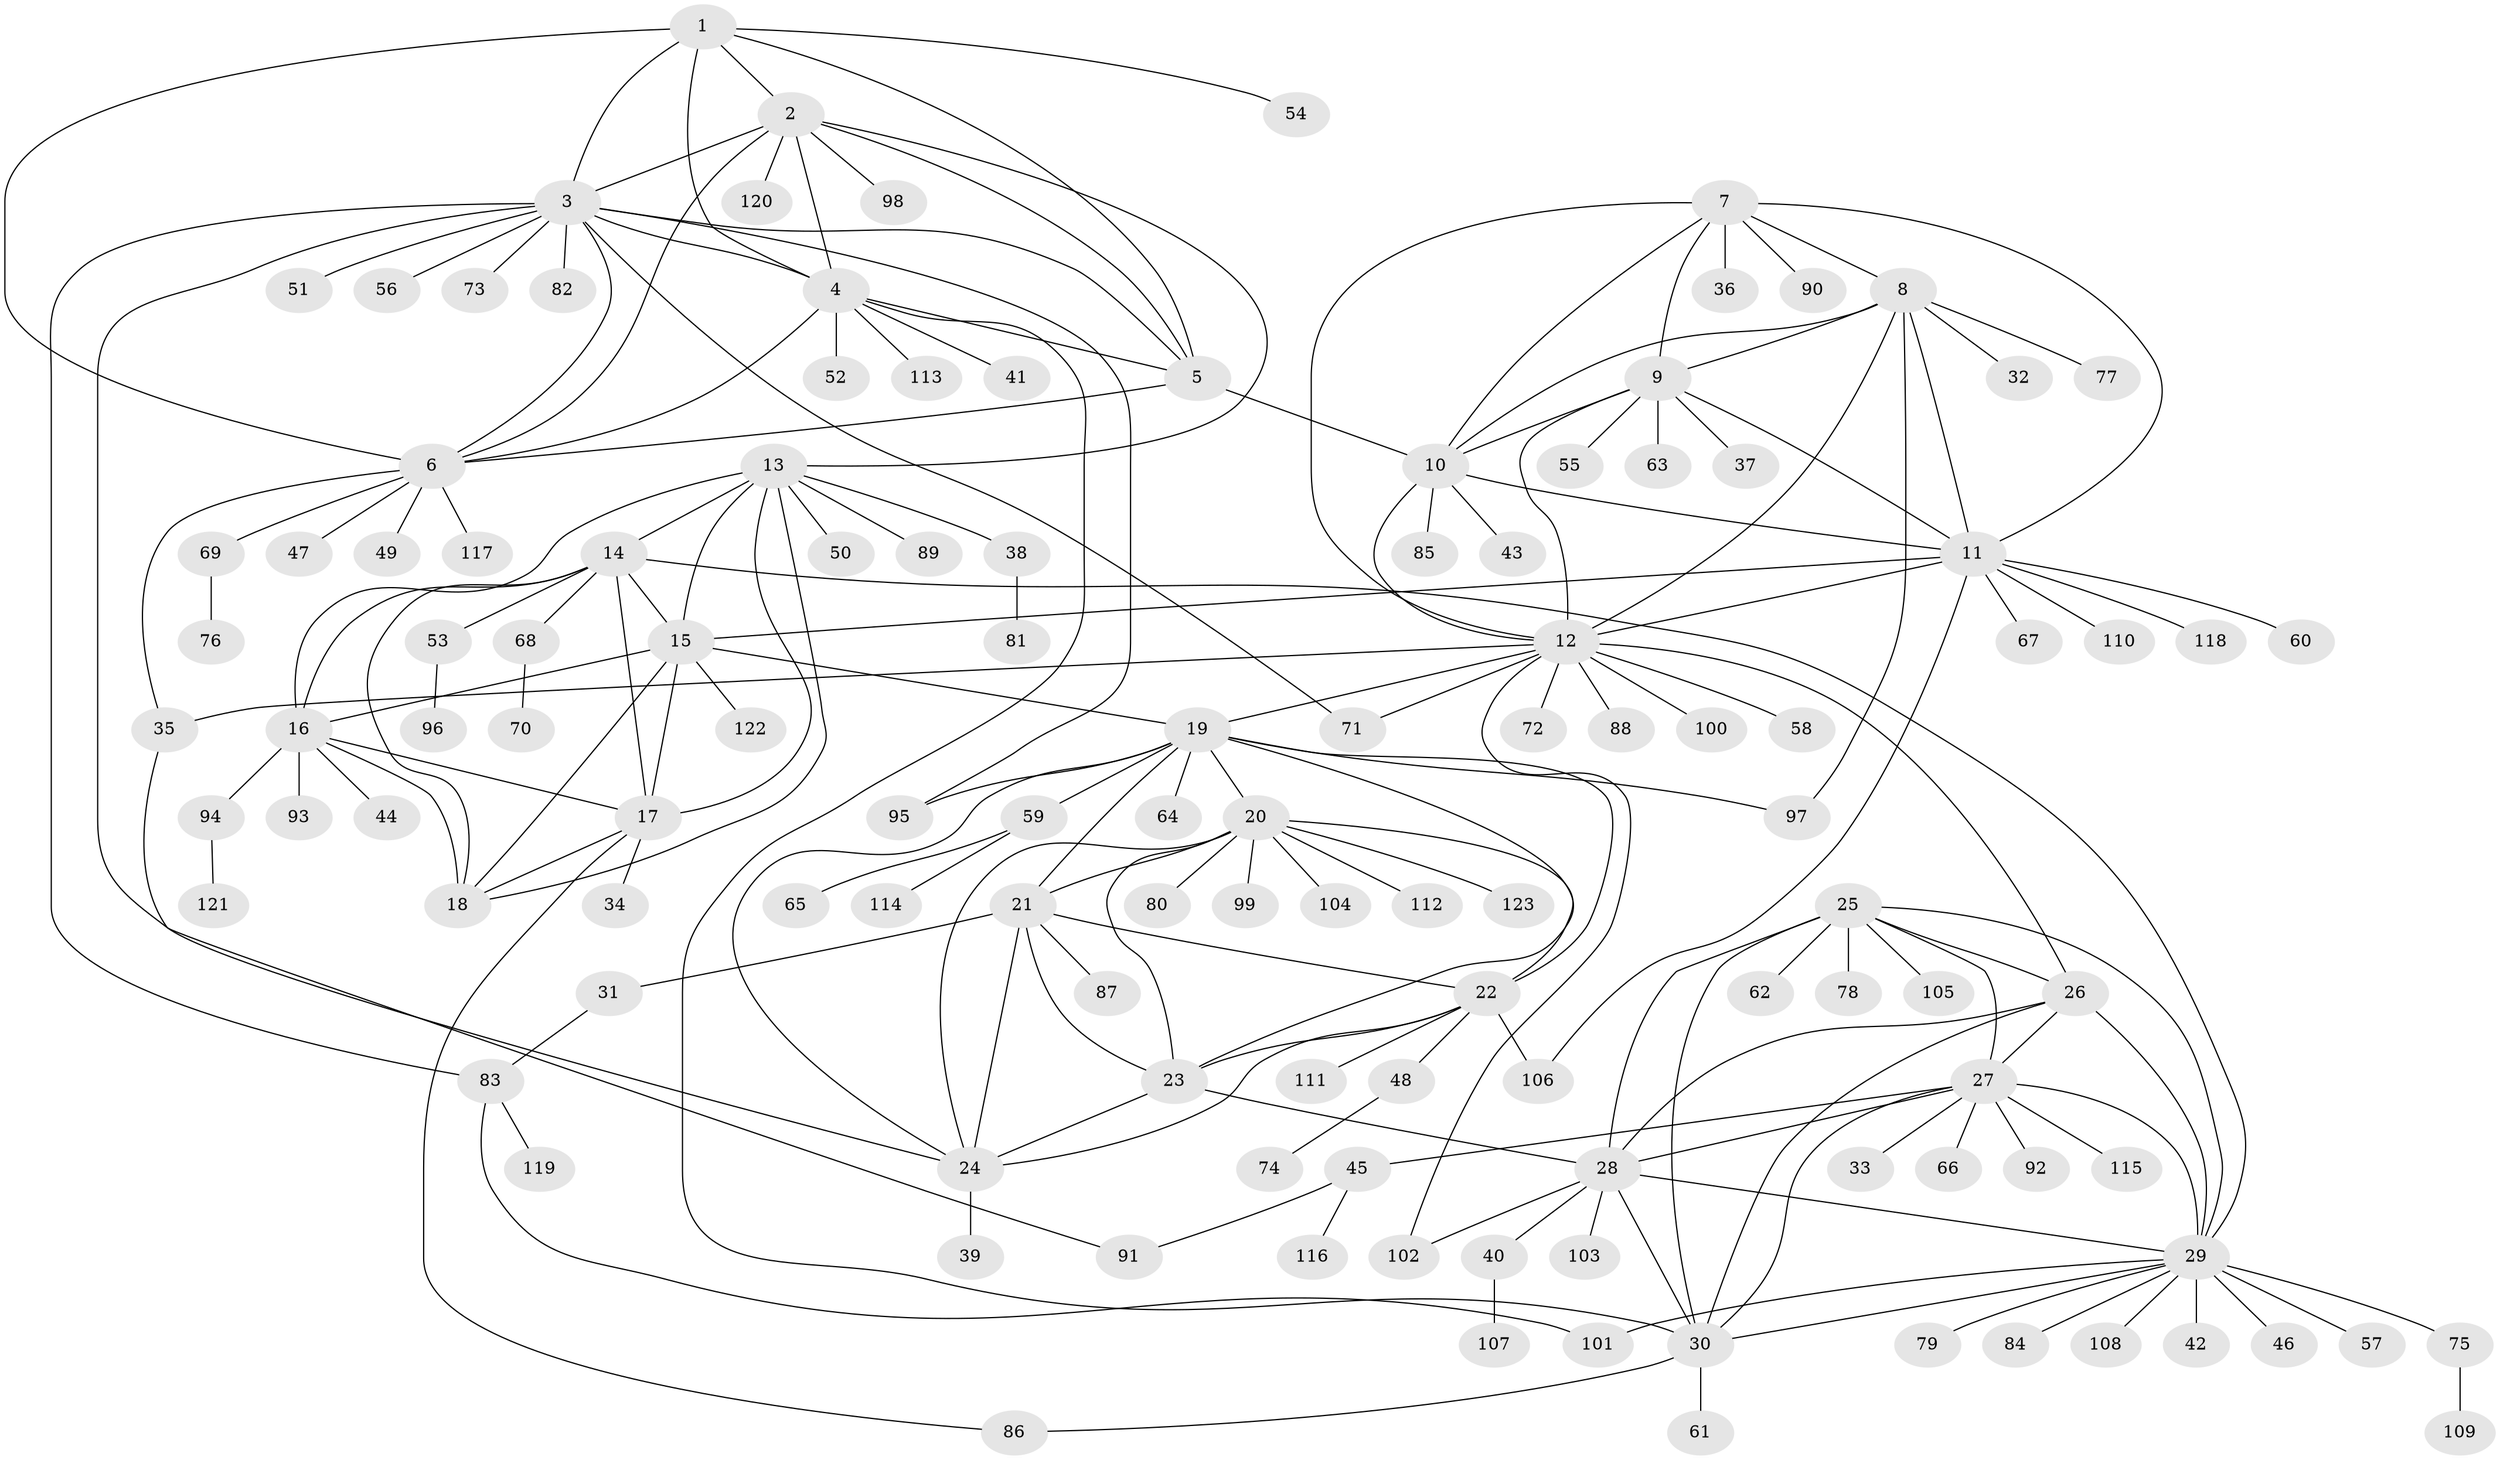 // Generated by graph-tools (version 1.1) at 2025/26/03/09/25 03:26:45]
// undirected, 123 vertices, 188 edges
graph export_dot {
graph [start="1"]
  node [color=gray90,style=filled];
  1;
  2;
  3;
  4;
  5;
  6;
  7;
  8;
  9;
  10;
  11;
  12;
  13;
  14;
  15;
  16;
  17;
  18;
  19;
  20;
  21;
  22;
  23;
  24;
  25;
  26;
  27;
  28;
  29;
  30;
  31;
  32;
  33;
  34;
  35;
  36;
  37;
  38;
  39;
  40;
  41;
  42;
  43;
  44;
  45;
  46;
  47;
  48;
  49;
  50;
  51;
  52;
  53;
  54;
  55;
  56;
  57;
  58;
  59;
  60;
  61;
  62;
  63;
  64;
  65;
  66;
  67;
  68;
  69;
  70;
  71;
  72;
  73;
  74;
  75;
  76;
  77;
  78;
  79;
  80;
  81;
  82;
  83;
  84;
  85;
  86;
  87;
  88;
  89;
  90;
  91;
  92;
  93;
  94;
  95;
  96;
  97;
  98;
  99;
  100;
  101;
  102;
  103;
  104;
  105;
  106;
  107;
  108;
  109;
  110;
  111;
  112;
  113;
  114;
  115;
  116;
  117;
  118;
  119;
  120;
  121;
  122;
  123;
  1 -- 2;
  1 -- 3;
  1 -- 4;
  1 -- 5;
  1 -- 6;
  1 -- 54;
  2 -- 3;
  2 -- 4;
  2 -- 5;
  2 -- 6;
  2 -- 13;
  2 -- 98;
  2 -- 120;
  3 -- 4;
  3 -- 5;
  3 -- 6;
  3 -- 24;
  3 -- 51;
  3 -- 56;
  3 -- 71;
  3 -- 73;
  3 -- 82;
  3 -- 83;
  3 -- 95;
  4 -- 5;
  4 -- 6;
  4 -- 30;
  4 -- 41;
  4 -- 52;
  4 -- 113;
  5 -- 6;
  5 -- 10;
  6 -- 35;
  6 -- 47;
  6 -- 49;
  6 -- 69;
  6 -- 117;
  7 -- 8;
  7 -- 9;
  7 -- 10;
  7 -- 11;
  7 -- 12;
  7 -- 36;
  7 -- 90;
  8 -- 9;
  8 -- 10;
  8 -- 11;
  8 -- 12;
  8 -- 32;
  8 -- 77;
  8 -- 97;
  9 -- 10;
  9 -- 11;
  9 -- 12;
  9 -- 37;
  9 -- 55;
  9 -- 63;
  10 -- 11;
  10 -- 12;
  10 -- 43;
  10 -- 85;
  11 -- 12;
  11 -- 15;
  11 -- 60;
  11 -- 67;
  11 -- 106;
  11 -- 110;
  11 -- 118;
  12 -- 19;
  12 -- 26;
  12 -- 35;
  12 -- 58;
  12 -- 71;
  12 -- 72;
  12 -- 88;
  12 -- 100;
  12 -- 102;
  13 -- 14;
  13 -- 15;
  13 -- 16;
  13 -- 17;
  13 -- 18;
  13 -- 38;
  13 -- 50;
  13 -- 89;
  14 -- 15;
  14 -- 16;
  14 -- 17;
  14 -- 18;
  14 -- 29;
  14 -- 53;
  14 -- 68;
  15 -- 16;
  15 -- 17;
  15 -- 18;
  15 -- 19;
  15 -- 122;
  16 -- 17;
  16 -- 18;
  16 -- 44;
  16 -- 93;
  16 -- 94;
  17 -- 18;
  17 -- 34;
  17 -- 86;
  19 -- 20;
  19 -- 21;
  19 -- 22;
  19 -- 23;
  19 -- 24;
  19 -- 59;
  19 -- 64;
  19 -- 95;
  19 -- 97;
  20 -- 21;
  20 -- 22;
  20 -- 23;
  20 -- 24;
  20 -- 80;
  20 -- 99;
  20 -- 104;
  20 -- 112;
  20 -- 123;
  21 -- 22;
  21 -- 23;
  21 -- 24;
  21 -- 31;
  21 -- 87;
  22 -- 23;
  22 -- 24;
  22 -- 48;
  22 -- 106;
  22 -- 111;
  23 -- 24;
  23 -- 28;
  24 -- 39;
  25 -- 26;
  25 -- 27;
  25 -- 28;
  25 -- 29;
  25 -- 30;
  25 -- 62;
  25 -- 78;
  25 -- 105;
  26 -- 27;
  26 -- 28;
  26 -- 29;
  26 -- 30;
  27 -- 28;
  27 -- 29;
  27 -- 30;
  27 -- 33;
  27 -- 45;
  27 -- 66;
  27 -- 92;
  27 -- 115;
  28 -- 29;
  28 -- 30;
  28 -- 40;
  28 -- 102;
  28 -- 103;
  29 -- 30;
  29 -- 42;
  29 -- 46;
  29 -- 57;
  29 -- 75;
  29 -- 79;
  29 -- 84;
  29 -- 101;
  29 -- 108;
  30 -- 61;
  30 -- 86;
  31 -- 83;
  35 -- 91;
  38 -- 81;
  40 -- 107;
  45 -- 91;
  45 -- 116;
  48 -- 74;
  53 -- 96;
  59 -- 65;
  59 -- 114;
  68 -- 70;
  69 -- 76;
  75 -- 109;
  83 -- 101;
  83 -- 119;
  94 -- 121;
}
